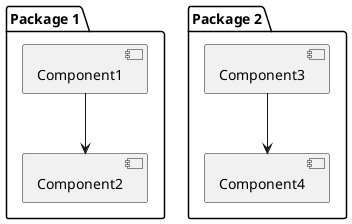 @startuml component
package "Package 1" {
  component Component1
  component Component2
}
package "Package 2" {
  component Component3
  component Component4
}
Component1 --> Component2
Component3 --> Component4
@enduml